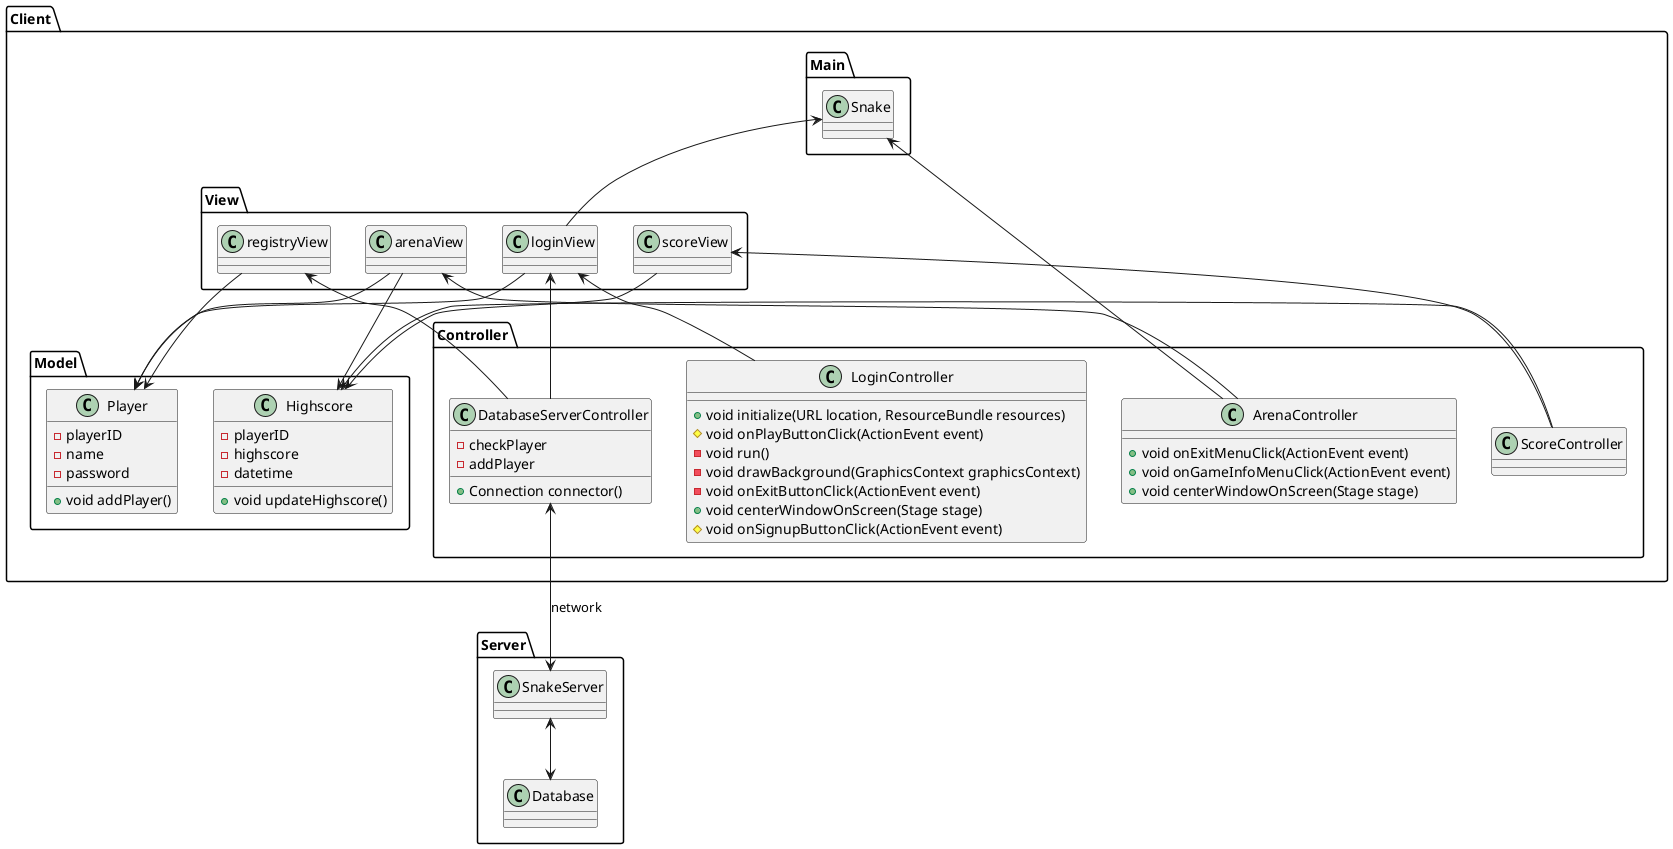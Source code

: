 @startuml
'https://plantuml.com/class-diagram
'- Indicates private
'+ Indicates public
'# Indicates protected

package Client {
    package Main {
        class Snake {}
    }

    package Model {
        class Player{
        -playerID
        -name
        -password
        +void addPlayer()
        }

        class Highscore{
        -playerID
        -highscore
        -datetime
        +void updateHighscore()
        }
    }

    package View {
        class scoreView{}

        class registryView{}

        class loginView{}

        class arenaView{}
    }

    package Controller {
        class ScoreController {}

        class DatabaseServerController {
        -checkPlayer
        -addPlayer
        +Connection connector()
        }

        class ArenaController {
        +void onExitMenuClick(ActionEvent event)
        +void onGameInfoMenuClick(ActionEvent event)
        +void centerWindowOnScreen(Stage stage)
        }

        class LoginController {
        +void initialize(URL location, ResourceBundle resources)
        #void onPlayButtonClick(ActionEvent event)
        -void run()
        -void drawBackground(GraphicsContext graphicsContext)
        -void onExitButtonClick(ActionEvent event)
        +void centerWindowOnScreen(Stage stage)
        #void onSignupButtonClick(ActionEvent event)
        }
    }
    'connections
    registryView --> Player
    loginView --> Player
    Highscore <-- scoreView
    Snake <-- loginView
    scoreView <-- ScoreController
    registryView <-- DatabaseServerController
    loginView <-- DatabaseServerController
    arenaView <-- ArenaController
    ArenaController --> Snake
    ScoreController --> Highscore
    LoginController --> loginView
    arenaView --> Player
    arenaView --> Highscore
    }

package Server {
    class SnakeServer
    class Database {}
    'connections
    SnakeServer <--> Database
}

'connections
DatabaseServerController <--> SnakeServer :network
@enduml